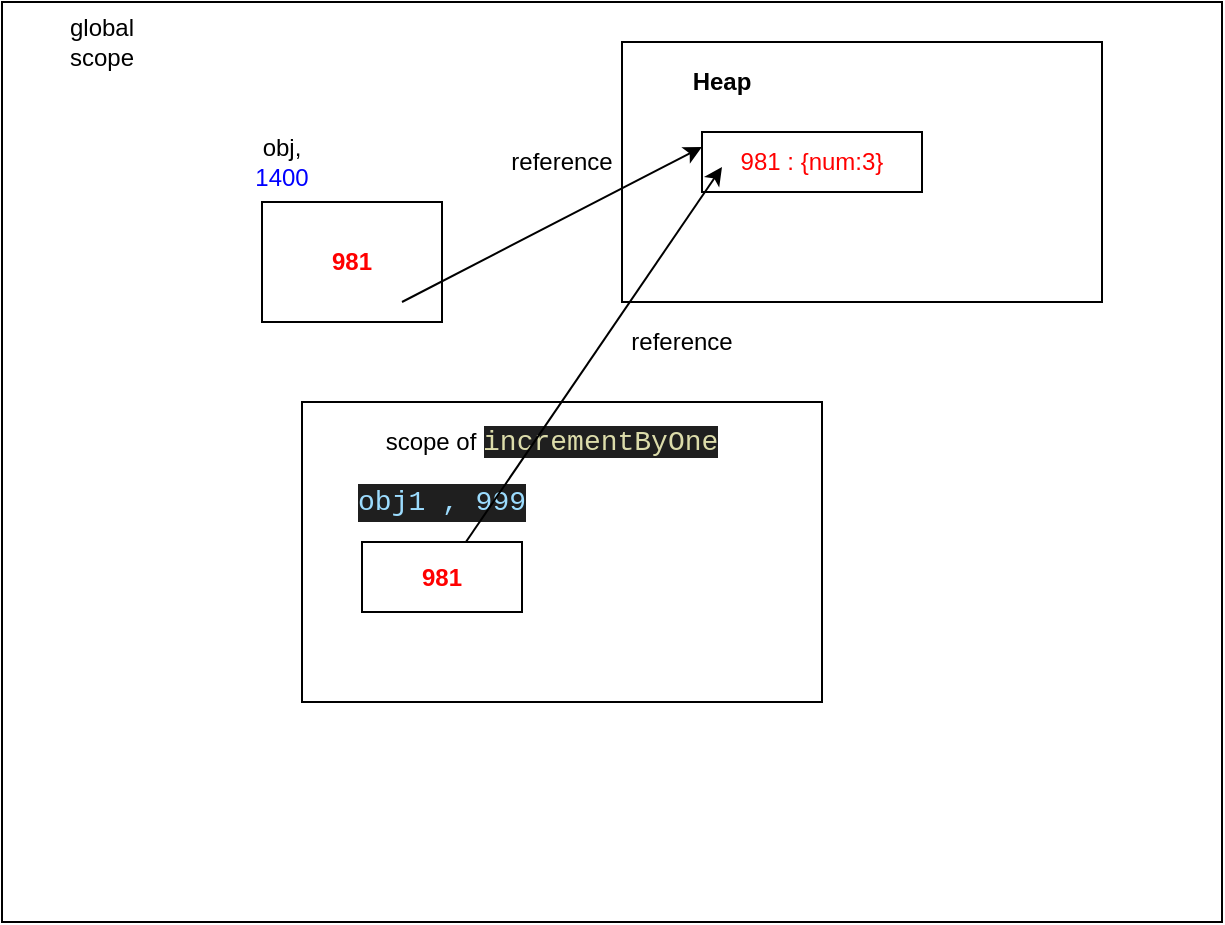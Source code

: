 <mxfile version="14.9.6" type="device"><diagram id="AgLToXFeG1gQm9A7HY21" name="Page-1"><mxGraphModel dx="766" dy="520" grid="1" gridSize="10" guides="1" tooltips="1" connect="1" arrows="1" fold="1" page="1" pageScale="1" pageWidth="850" pageHeight="1100" math="0" shadow="0"><root><mxCell id="0"/><mxCell id="1" parent="0"/><mxCell id="aaHewrQ-JMT0w9_oYKMd-1" value="" style="rounded=0;whiteSpace=wrap;html=1;" parent="1" vertex="1"><mxGeometry x="90" y="40" width="610" height="460" as="geometry"/></mxCell><mxCell id="aaHewrQ-JMT0w9_oYKMd-2" value="global scope&lt;br&gt;" style="text;html=1;strokeColor=none;fillColor=none;align=center;verticalAlign=middle;whiteSpace=wrap;rounded=0;" parent="1" vertex="1"><mxGeometry x="120" y="50" width="40" height="20" as="geometry"/></mxCell><mxCell id="aaHewrQ-JMT0w9_oYKMd-3" value="&lt;b&gt;&lt;font color=&quot;#ff0000&quot;&gt;981&lt;/font&gt;&lt;/b&gt;" style="rounded=0;whiteSpace=wrap;html=1;" parent="1" vertex="1"><mxGeometry x="220" y="140" width="90" height="60" as="geometry"/></mxCell><mxCell id="aaHewrQ-JMT0w9_oYKMd-4" value="obj, &lt;font color=&quot;#0000ff&quot;&gt;1400&lt;/font&gt;" style="text;html=1;strokeColor=none;fillColor=none;align=center;verticalAlign=middle;whiteSpace=wrap;rounded=0;" parent="1" vertex="1"><mxGeometry x="210" y="110" width="40" height="20" as="geometry"/></mxCell><mxCell id="aaHewrQ-JMT0w9_oYKMd-5" value="" style="rounded=0;whiteSpace=wrap;html=1;" parent="1" vertex="1"><mxGeometry x="240" y="240" width="260" height="150" as="geometry"/></mxCell><mxCell id="aaHewrQ-JMT0w9_oYKMd-6" value="scope of&amp;nbsp;&lt;span style=&quot;color: rgb(220 , 220 , 170) ; background-color: rgb(31 , 31 , 31) ; font-family: &amp;#34;consolas&amp;#34; , &amp;#34;courier new&amp;#34; , monospace ; font-size: 14px&quot;&gt;incrementByOne&lt;/span&gt;" style="text;html=1;strokeColor=none;fillColor=none;align=center;verticalAlign=middle;whiteSpace=wrap;rounded=0;" parent="1" vertex="1"><mxGeometry x="260" y="250" width="210" height="20" as="geometry"/></mxCell><mxCell id="aaHewrQ-JMT0w9_oYKMd-7" value="&lt;b&gt;&lt;font color=&quot;#ff0000&quot;&gt;981&lt;/font&gt;&lt;/b&gt;" style="rounded=0;whiteSpace=wrap;html=1;" parent="1" vertex="1"><mxGeometry x="270" y="310" width="80" height="35" as="geometry"/></mxCell><mxCell id="aaHewrQ-JMT0w9_oYKMd-8" value="&lt;div style=&quot;color: rgb(204 , 204 , 204) ; background-color: rgb(31 , 31 , 31) ; font-family: &amp;#34;consolas&amp;#34; , &amp;#34;courier new&amp;#34; , monospace ; font-size: 14px ; line-height: 19px&quot;&gt;&lt;span style=&quot;color: #9cdcfe&quot;&gt;obj1 , 999&lt;/span&gt;&lt;/div&gt;" style="text;html=1;strokeColor=none;fillColor=none;align=center;verticalAlign=middle;whiteSpace=wrap;rounded=0;" parent="1" vertex="1"><mxGeometry x="260" y="280" width="100" height="20" as="geometry"/></mxCell><mxCell id="6ps4rHxPVwtOgBSBviF3-2" value="" style="rounded=0;whiteSpace=wrap;html=1;" vertex="1" parent="1"><mxGeometry x="400" y="60" width="240" height="130" as="geometry"/></mxCell><mxCell id="6ps4rHxPVwtOgBSBviF3-3" value="&lt;b&gt;Heap&lt;/b&gt;" style="text;html=1;strokeColor=none;fillColor=none;align=center;verticalAlign=middle;whiteSpace=wrap;rounded=0;" vertex="1" parent="1"><mxGeometry x="430" y="70" width="40" height="20" as="geometry"/></mxCell><mxCell id="6ps4rHxPVwtOgBSBviF3-4" value="&lt;font color=&quot;#ff0000&quot;&gt;981 : {num:3}&lt;/font&gt;" style="rounded=0;whiteSpace=wrap;html=1;" vertex="1" parent="1"><mxGeometry x="440" y="105" width="110" height="30" as="geometry"/></mxCell><mxCell id="6ps4rHxPVwtOgBSBviF3-6" value="" style="endArrow=classic;html=1;entryX=0;entryY=0.25;entryDx=0;entryDy=0;" edge="1" parent="1" target="6ps4rHxPVwtOgBSBviF3-4"><mxGeometry width="50" height="50" relative="1" as="geometry"><mxPoint x="290" y="190" as="sourcePoint"/><mxPoint x="340" y="140" as="targetPoint"/></mxGeometry></mxCell><mxCell id="6ps4rHxPVwtOgBSBviF3-7" value="" style="endArrow=classic;html=1;entryX=0;entryY=0.25;entryDx=0;entryDy=0;" edge="1" parent="1" source="aaHewrQ-JMT0w9_oYKMd-7"><mxGeometry width="50" height="50" relative="1" as="geometry"><mxPoint x="300" y="200" as="sourcePoint"/><mxPoint x="450" y="122.5" as="targetPoint"/></mxGeometry></mxCell><mxCell id="6ps4rHxPVwtOgBSBviF3-8" value="reference" style="text;html=1;strokeColor=none;fillColor=none;align=center;verticalAlign=middle;whiteSpace=wrap;rounded=0;" vertex="1" parent="1"><mxGeometry x="350" y="110" width="40" height="20" as="geometry"/></mxCell><mxCell id="6ps4rHxPVwtOgBSBviF3-9" value="reference" style="text;html=1;strokeColor=none;fillColor=none;align=center;verticalAlign=middle;whiteSpace=wrap;rounded=0;" vertex="1" parent="1"><mxGeometry x="410" y="200" width="40" height="20" as="geometry"/></mxCell></root></mxGraphModel></diagram></mxfile>